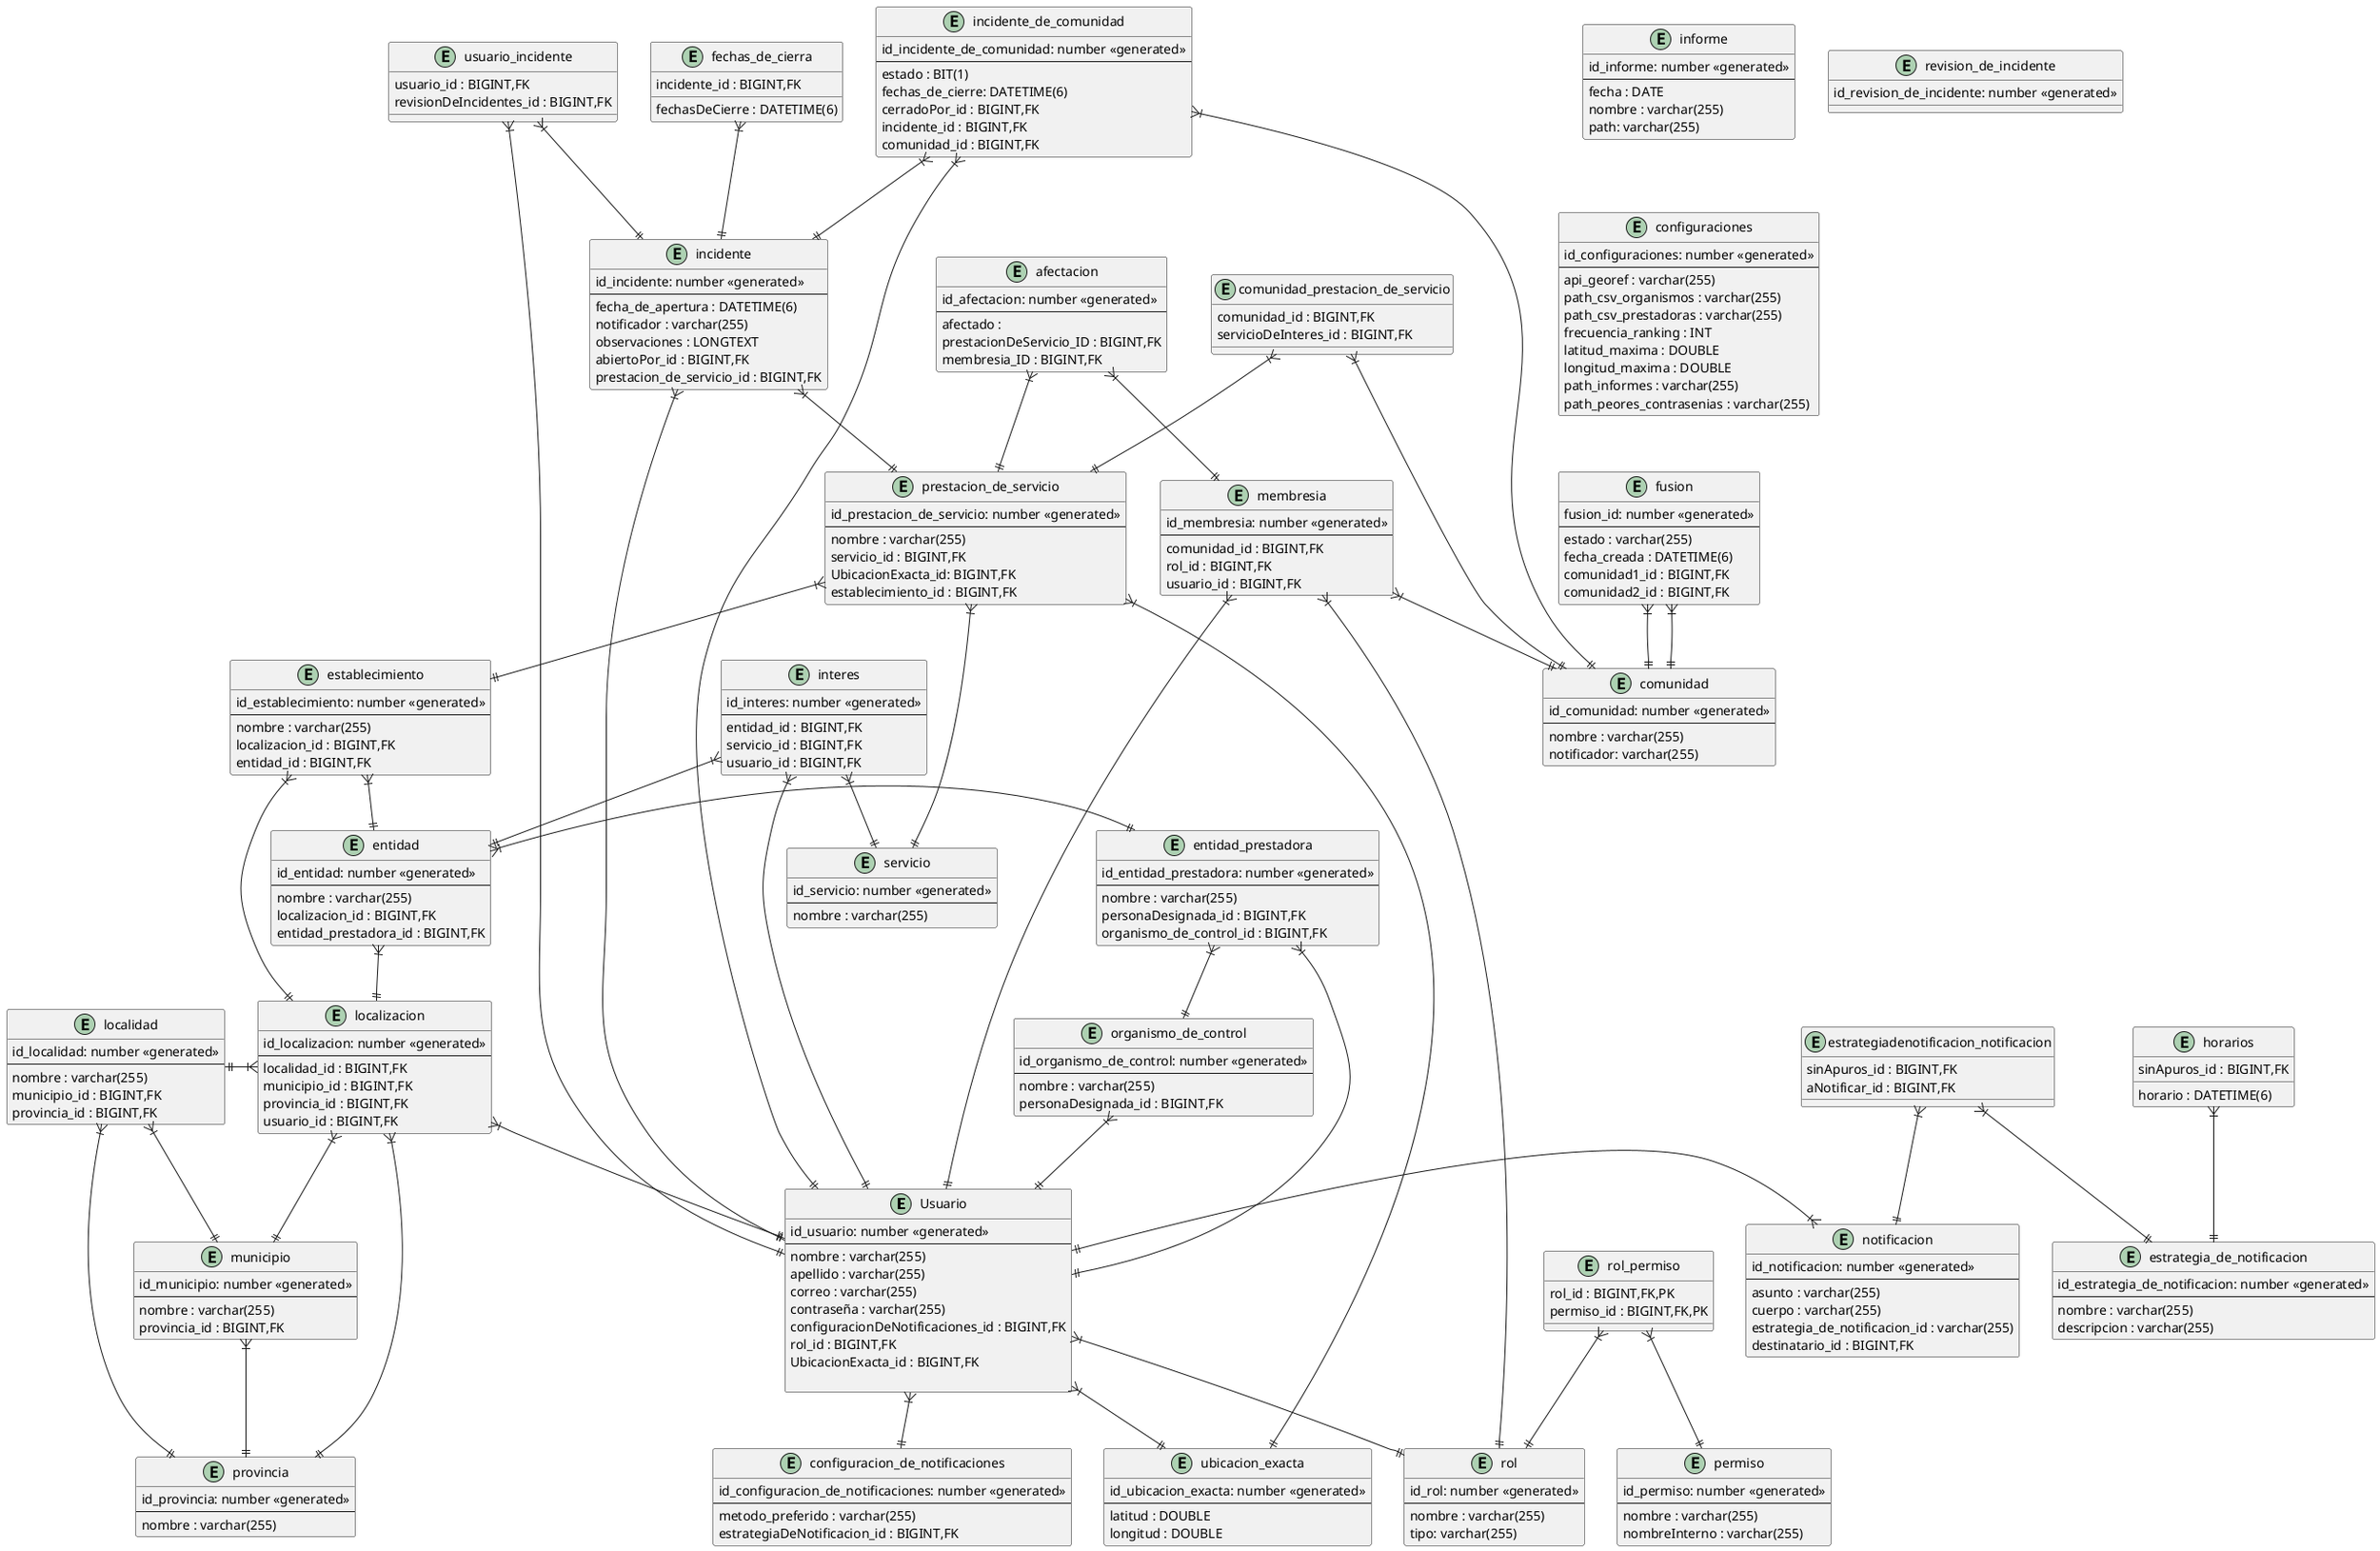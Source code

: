 @startuml

entity "Usuario" as eUsuario{
  id_usuario: number <<generated>>
  --
  nombre : varchar(255)
  apellido : varchar(255)
  correo : varchar(255)
  contraseña : varchar(255)
  configuracionDeNotificaciones_id : BIGINT,FK
  rol_id : BIGINT,FK
  UbicacionExacta_id : BIGINT,FK

}

entity "usuario_incidente" as eUsuarioIncidente{
  usuario_id : BIGINT,FK
  revisionDeIncidentes_id : BIGINT,FK
}

entity "membresia" as eMembresia{
  id_membresia: number <<generated>>
  --
  comunidad_id : BIGINT,FK
  rol_id : BIGINT,FK
  usuario_id : BIGINT,FK
}

entity "comunidad" as eComunidad{
  id_comunidad: number <<generated>>
  --
  nombre : varchar(255)
  notificador: varchar(255)
}

entity "rol" as eRol{
  id_rol: number <<generated>>
  --
  nombre : varchar(255)
  tipo: varchar(255)
}

entity "rol_permiso" as eRolPermiso{
  rol_id : BIGINT,FK,PK
  permiso_id : BIGINT,FK,PK
}



entity "organismo_de_control" as eOrganismoDeControl{
  id_organismo_de_control: number <<generated>>
  --
  nombre : varchar(255)
  personaDesignada_id : BIGINT,FK
}

entity "entidad_prestadora" as eEntidadPrestadora{
  id_entidad_prestadora: number <<generated>>
  --
  nombre : varchar(255)
  personaDesignada_id : BIGINT,FK
  organismo_de_control_id : BIGINT,FK
}

entity "establecimiento" as eEstablecimiento{
  id_establecimiento: number <<generated>>
  --
  nombre : varchar(255)
  localizacion_id : BIGINT,FK
  entidad_id : BIGINT,FK
}

entity "entidad" as eEntidad{
  id_entidad: number <<generated>>
  --
  nombre : varchar(255)
  localizacion_id : BIGINT,FK
  entidad_prestadora_id : BIGINT,FK
}

entity "afectacion" as eAfectacion{
  id_afectacion: number <<generated>>
  --
  afectado : 
  prestacionDeServicio_ID : BIGINT,FK
  membresia_ID : BIGINT,FK
}

entity "prestacion_de_servicio" as ePrestacionDeServicio{
  id_prestacion_de_servicio: number <<generated>>
  --
  nombre : varchar(255)
  servicio_id : BIGINT,FK
  UbicacionExacta_id: BIGINT,FK
  establecimiento_id : BIGINT,FK
}

entity "localizacion" as eLocalizacion{
  id_localizacion: number <<generated>>
  --
  localidad_id : BIGINT,FK
  municipio_id : BIGINT,FK
  provincia_id : BIGINT,FK
  usuario_id : BIGINT,FK
}

entity "localidad" as eLocalidad{
  id_localidad: number <<generated>>
  --
  nombre : varchar(255)
  municipio_id : BIGINT,FK
  provincia_id : BIGINT,FK
}

entity "municipio" as eMunicipio{
  id_municipio: number <<generated>>
  --
  nombre : varchar(255)
  provincia_id : BIGINT,FK
}

entity "provincia" as eProvincia{
  id_provincia: number <<generated>>
  --
  nombre : varchar(255)
}

entity "ubicacion_exacta" as eUbicacionExacta{
  id_ubicacion_exacta: number <<generated>>
  --
  latitud : DOUBLE
  longitud : DOUBLE
}

entity "interes" as eInteres{
  id_interes: number <<generated>>
  --
  entidad_id : BIGINT,FK
  servicio_id : BIGINT,FK
  usuario_id : BIGINT,FK
}

entity "permiso" as ePermiso{
  id_permiso: number <<generated>>
  --
  nombre : varchar(255)
  nombreInterno : varchar(255)
}

entity "horarios" as eHorarios{
  sinApuros_id : BIGINT,FK
  horario : DATETIME(6)
}

entity "incidente" as eIncidente{
  id_incidente: number <<generated>>
  --
  fecha_de_apertura : DATETIME(6)
  notificador : varchar(255)
  observaciones : LONGTEXT  
  abiertoPor_id : BIGINT,FK
  prestacion_de_servicio_id : BIGINT,FK
}

entity "informe" as eInforme{
  id_informe: number <<generated>>
  --
  fecha : DATE
  nombre : varchar(255)
  path: varchar(255)
}

entity "notificacion" as eNotificacion{
  id_notificacion: number <<generated>>
  --
  asunto : varchar(255)
  cuerpo : varchar(255)
  estrategia_de_notificacion_id : varchar(255)
  destinatario_id : BIGINT,FK
}

entity "estrategiadenotificacion_notificacion" as eEstrategiadenotificacionNotificacion{
  sinApuros_id : BIGINT,FK
  aNotificar_id : BIGINT,FK
}

entity "configuracion_de_notificaciones" as eConfiguracionDeNotificaciones{
  id_configuracion_de_notificaciones: number <<generated>>
  --
  metodo_preferido : varchar(255)
  estrategiaDeNotificacion_id : BIGINT,FK
}

entity "estrategia_de_notificacion" as eEstrategiaDeNotificacion{
  id_estrategia_de_notificacion: number <<generated>>
  --
  nombre : varchar(255)
  descripcion : varchar(255)
}

entity "comunidad_prestacion_de_servicio" as eComunidadPrestacionDeServicio{
  comunidad_id : BIGINT,FK
  servicioDeInteres_id : BIGINT,FK
}

entity "servicio" as eServicio{
  id_servicio: number <<generated>>
  --
  nombre : varchar(255)
}

entity "revision_de_incidente" as eRevisionDeIncidente{
  id_revision_de_incidente: number <<generated>>
}

entity "fechas_de_cierra" as eFechasDeCierra{
  incidente_id : BIGINT,FK
  fechasDeCierre : DATETIME(6)
}

entity "incidente_de_comunidad" as eIncidenteDeComunidad{
  id_incidente_de_comunidad: number <<generated>>
  --
  estado : BIT(1)
  fechas_de_cierre: DATETIME(6)
  cerradoPor_id : BIGINT,FK
  incidente_id : BIGINT,FK
  comunidad_id : BIGINT,FK
}

entity "fusion" as eFusion{
  fusion_id: number <<generated>>
  --
  estado : varchar(255)
  fecha_creada : DATETIME(6)
  comunidad1_id : BIGINT,FK
  comunidad2_id : BIGINT,FK
}

entity "configuraciones" as eConfiguraciones{
  id_configuraciones: number <<generated>>
  --
 api_georef : varchar(255)
 path_csv_organismos : varchar(255)
 path_csv_prestadoras : varchar(255)
 frecuencia_ranking : INT
 latitud_maxima : DOUBLE
 longitud_maxima : DOUBLE
 path_informes : varchar(255)
 path_peores_contrasenias : varchar(255)
}

eUsuario}|--||eUbicacionExacta
eUsuario}|--||eRol
eUsuario}|--||eConfiguracionDeNotificaciones

eMembresia}|--||eRol
eMembresia}|--||eUsuario
eMembresia}|--||eComunidad

eLocalizacion}|--||eMunicipio
eLocalizacion}|--||eUsuario
eLocalidad||-|{eLocalizacion

eProvincia||--|{eLocalizacion

eLocalidad}|--||eMunicipio
eLocalidad}|--||eProvincia

eMunicipio}|--||eProvincia

eInteres}|--||eEntidad
eInteres}|--||eServicio
eInteres}|--||eUsuario

eUsuarioIncidente}|--||eUsuario
eUsuarioIncidente}|--||eIncidente

eIncidente}|--||ePrestacionDeServicio
eIncidente}|--||eUsuario

ePrestacionDeServicio}|--||eServicio
ePrestacionDeServicio}|--||eUbicacionExacta
ePrestacionDeServicio}|--||eEstablecimiento

eEstablecimiento}|--||eEntidad
eEstablecimiento}|--||eLocalizacion

eRolPermiso}|--||eRol
eRolPermiso}|--||ePermiso

eFechasDeCierra}|--||eIncidente

eFusion}|--||eComunidad
eFusion}|--||eComunidad

' eNotificacion}|--||eUsuario
eUsuario||-|{eNotificacion

eEstrategiadenotificacionNotificacion }|--|| eEstrategiaDeNotificacion
eEstrategiadenotificacionNotificacion }|--|| eNotificacion

eOrganismoDeControl}|--||eUsuario

eEntidadPrestadora}|--||eOrganismoDeControl
eEntidadPrestadora}|--||eUsuario

eEntidad}|--||eLocalizacion
eEntidad}|-||eEntidadPrestadora

eIncidenteDeComunidad }|--|| eIncidente
eIncidenteDeComunidad }|--|| eComunidad
eIncidenteDeComunidad }|--|| eUsuario

eHorarios }|--|| eEstrategiaDeNotificacion

eComunidadPrestacionDeServicio }|--|| eComunidad
eComunidadPrestacionDeServicio }|--|| ePrestacionDeServicio

eAfectacion }|--|| eMembresia
eAfectacion }|--|| ePrestacionDeServicio
@enduml